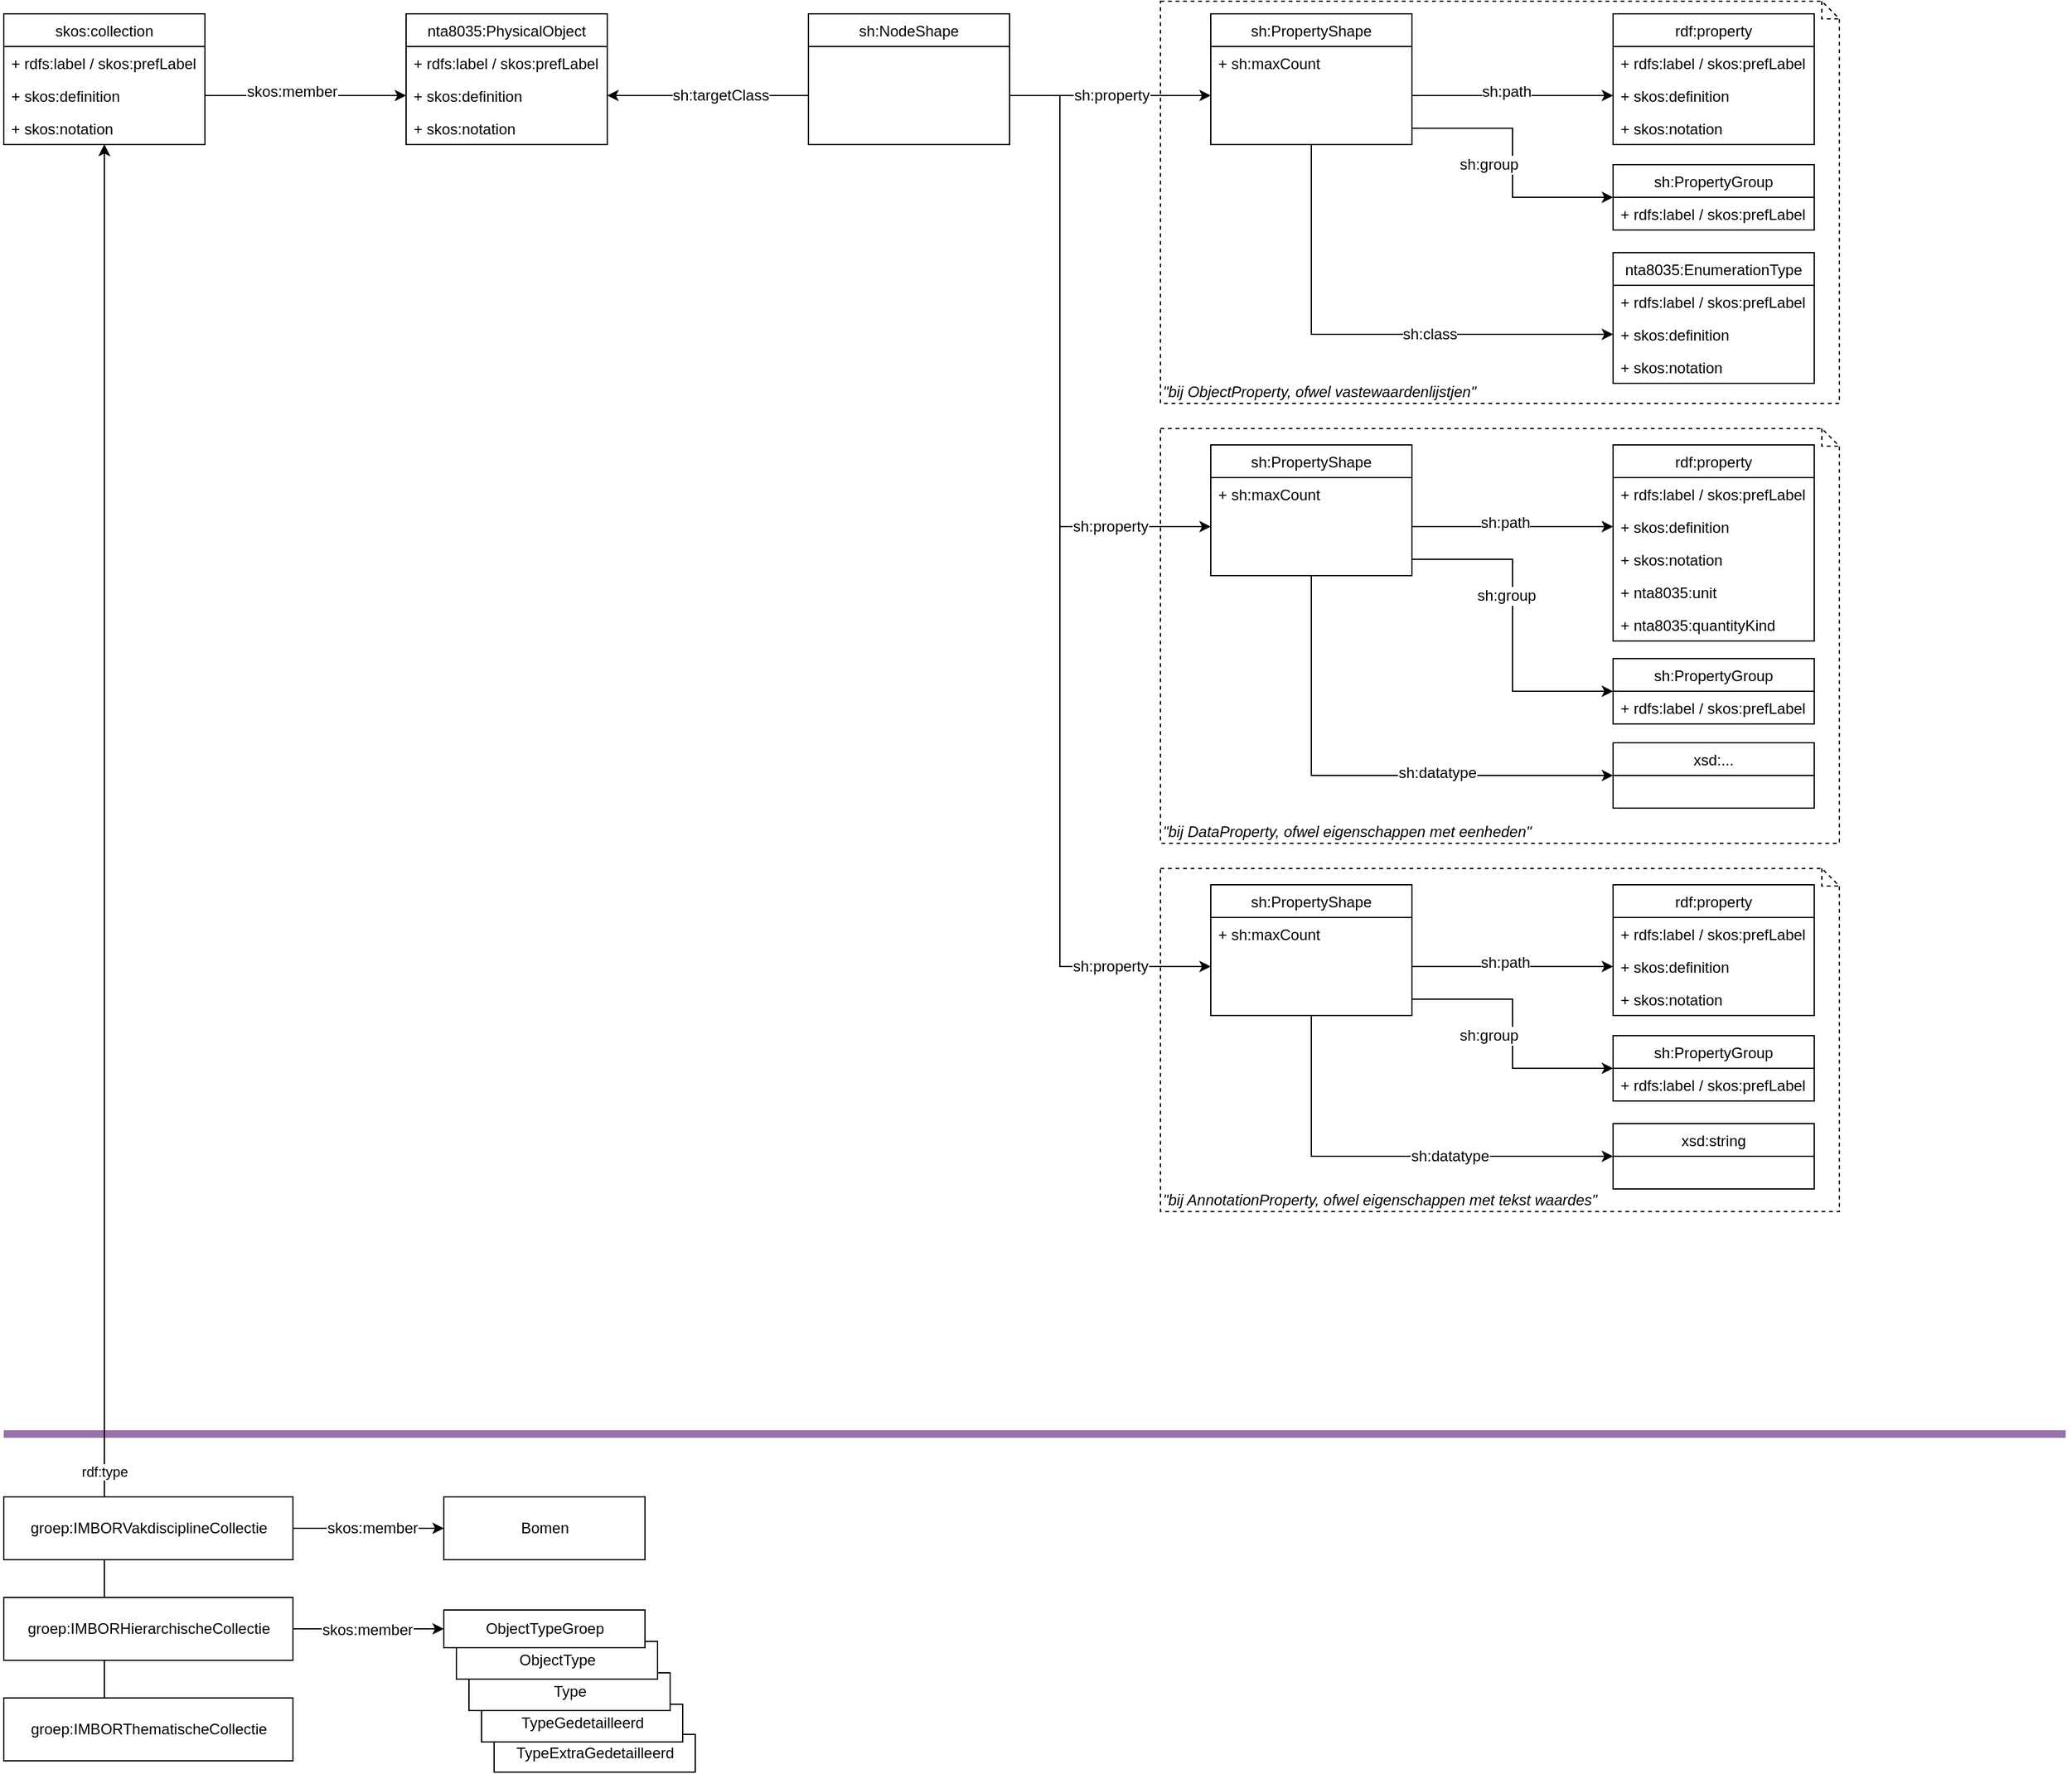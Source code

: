 <mxfile version="12.6.7" type="github">
  <diagram id="uO4dAVEa6rhhREKeQXkx" name="Page-1">
    <mxGraphModel dx="1662" dy="909" grid="1" gridSize="10" guides="1" tooltips="1" connect="1" arrows="1" fold="1" page="1" pageScale="1" pageWidth="1654" pageHeight="1169" math="0" shadow="0">
      <root>
        <mxCell id="0"/>
        <mxCell id="1" parent="0"/>
        <mxCell id="aZ_iibs6CTDmy4hI5hPu-140" value="TypeExtraGedetailleerd" style="html=1;" vertex="1" parent="1">
          <mxGeometry x="400" y="1389" width="160" height="30" as="geometry"/>
        </mxCell>
        <mxCell id="aZ_iibs6CTDmy4hI5hPu-139" value="TypeGedetailleerd" style="html=1;" vertex="1" parent="1">
          <mxGeometry x="390" y="1365" width="160" height="30" as="geometry"/>
        </mxCell>
        <mxCell id="aZ_iibs6CTDmy4hI5hPu-138" value="Type" style="html=1;" vertex="1" parent="1">
          <mxGeometry x="380" y="1340" width="160" height="30" as="geometry"/>
        </mxCell>
        <mxCell id="aZ_iibs6CTDmy4hI5hPu-137" value="ObjectType" style="html=1;" vertex="1" parent="1">
          <mxGeometry x="370" y="1315" width="160" height="30" as="geometry"/>
        </mxCell>
        <mxCell id="aZ_iibs6CTDmy4hI5hPu-120" value="&lt;i&gt;&quot;bij AnnotationProperty, ofwel eigenschappen met tekst waardes&quot;&lt;/i&gt;" style="shape=note;whiteSpace=wrap;html=1;size=14;verticalAlign=bottom;align=left;spacingTop=-6;dashed=1;" vertex="1" parent="1">
          <mxGeometry x="930" y="700" width="540" height="273" as="geometry"/>
        </mxCell>
        <mxCell id="aZ_iibs6CTDmy4hI5hPu-119" value="&lt;i&gt;&quot;bij DataProperty, ofwel eigenschappen met eenheden&quot;&lt;/i&gt;" style="shape=note;whiteSpace=wrap;html=1;size=14;verticalAlign=bottom;align=left;spacingTop=-6;dashed=1;" vertex="1" parent="1">
          <mxGeometry x="930" y="350" width="540" height="330" as="geometry"/>
        </mxCell>
        <mxCell id="aZ_iibs6CTDmy4hI5hPu-118" value="&lt;i&gt;&quot;bij ObjectProperty, ofwel vastewaardenlijstjen&quot;&lt;/i&gt;" style="shape=note;whiteSpace=wrap;html=1;size=14;verticalAlign=bottom;align=left;spacingTop=-6;dashed=1;" vertex="1" parent="1">
          <mxGeometry x="930" y="10" width="540" height="320" as="geometry"/>
        </mxCell>
        <mxCell id="aZ_iibs6CTDmy4hI5hPu-1" value="nta8035:PhysicalObject" style="swimlane;fontStyle=0;childLayout=stackLayout;horizontal=1;startSize=26;fillColor=none;horizontalStack=0;resizeParent=1;resizeParentMax=0;resizeLast=0;collapsible=1;marginBottom=0;" vertex="1" parent="1">
          <mxGeometry x="330" y="20" width="160" height="104" as="geometry"/>
        </mxCell>
        <mxCell id="aZ_iibs6CTDmy4hI5hPu-2" value="+ rdfs:label / skos:prefLabel" style="text;strokeColor=none;fillColor=none;align=left;verticalAlign=top;spacingLeft=4;spacingRight=4;overflow=hidden;rotatable=0;points=[[0,0.5],[1,0.5]];portConstraint=eastwest;" vertex="1" parent="aZ_iibs6CTDmy4hI5hPu-1">
          <mxGeometry y="26" width="160" height="26" as="geometry"/>
        </mxCell>
        <mxCell id="aZ_iibs6CTDmy4hI5hPu-4" value="+ skos:definition" style="text;strokeColor=none;fillColor=none;align=left;verticalAlign=top;spacingLeft=4;spacingRight=4;overflow=hidden;rotatable=0;points=[[0,0.5],[1,0.5]];portConstraint=eastwest;" vertex="1" parent="aZ_iibs6CTDmy4hI5hPu-1">
          <mxGeometry y="52" width="160" height="26" as="geometry"/>
        </mxCell>
        <mxCell id="aZ_iibs6CTDmy4hI5hPu-127" value="+ skos:notation" style="text;strokeColor=none;fillColor=none;align=left;verticalAlign=top;spacingLeft=4;spacingRight=4;overflow=hidden;rotatable=0;points=[[0,0.5],[1,0.5]];portConstraint=eastwest;" vertex="1" parent="aZ_iibs6CTDmy4hI5hPu-1">
          <mxGeometry y="78" width="160" height="26" as="geometry"/>
        </mxCell>
        <mxCell id="aZ_iibs6CTDmy4hI5hPu-5" value="skos:collection" style="swimlane;fontStyle=0;childLayout=stackLayout;horizontal=1;startSize=26;fillColor=none;horizontalStack=0;resizeParent=1;resizeParentMax=0;resizeLast=0;collapsible=1;marginBottom=0;" vertex="1" parent="1">
          <mxGeometry x="10" y="20" width="160" height="104" as="geometry"/>
        </mxCell>
        <mxCell id="aZ_iibs6CTDmy4hI5hPu-6" value="+ rdfs:label / skos:prefLabel" style="text;strokeColor=none;fillColor=none;align=left;verticalAlign=top;spacingLeft=4;spacingRight=4;overflow=hidden;rotatable=0;points=[[0,0.5],[1,0.5]];portConstraint=eastwest;" vertex="1" parent="aZ_iibs6CTDmy4hI5hPu-5">
          <mxGeometry y="26" width="160" height="26" as="geometry"/>
        </mxCell>
        <mxCell id="aZ_iibs6CTDmy4hI5hPu-7" value="+ skos:definition" style="text;strokeColor=none;fillColor=none;align=left;verticalAlign=top;spacingLeft=4;spacingRight=4;overflow=hidden;rotatable=0;points=[[0,0.5],[1,0.5]];portConstraint=eastwest;" vertex="1" parent="aZ_iibs6CTDmy4hI5hPu-5">
          <mxGeometry y="52" width="160" height="26" as="geometry"/>
        </mxCell>
        <mxCell id="aZ_iibs6CTDmy4hI5hPu-8" value="+ skos:notation" style="text;strokeColor=none;fillColor=none;align=left;verticalAlign=top;spacingLeft=4;spacingRight=4;overflow=hidden;rotatable=0;points=[[0,0.5],[1,0.5]];portConstraint=eastwest;" vertex="1" parent="aZ_iibs6CTDmy4hI5hPu-5">
          <mxGeometry y="78" width="160" height="26" as="geometry"/>
        </mxCell>
        <mxCell id="aZ_iibs6CTDmy4hI5hPu-9" style="edgeStyle=orthogonalEdgeStyle;rounded=0;orthogonalLoop=1;jettySize=auto;html=1;entryX=0;entryY=0.5;entryDx=0;entryDy=0;" edge="1" parent="1" source="aZ_iibs6CTDmy4hI5hPu-7">
          <mxGeometry relative="1" as="geometry">
            <mxPoint x="330" y="85" as="targetPoint"/>
          </mxGeometry>
        </mxCell>
        <mxCell id="aZ_iibs6CTDmy4hI5hPu-10" value="&lt;div&gt;skos:member&lt;/div&gt;" style="text;html=1;align=center;verticalAlign=middle;resizable=0;points=[];labelBackgroundColor=#ffffff;" vertex="1" connectable="0" parent="aZ_iibs6CTDmy4hI5hPu-9">
          <mxGeometry x="-0.143" y="3" relative="1" as="geometry">
            <mxPoint as="offset"/>
          </mxGeometry>
        </mxCell>
        <mxCell id="aZ_iibs6CTDmy4hI5hPu-21" style="edgeStyle=orthogonalEdgeStyle;rounded=0;orthogonalLoop=1;jettySize=auto;html=1;entryX=0;entryY=0.5;entryDx=0;entryDy=0;exitX=1;exitY=0.5;exitDx=0;exitDy=0;" edge="1" parent="1" source="aZ_iibs6CTDmy4hI5hPu-13" target="aZ_iibs6CTDmy4hI5hPu-19">
          <mxGeometry relative="1" as="geometry"/>
        </mxCell>
        <mxCell id="aZ_iibs6CTDmy4hI5hPu-22" value="sh:property" style="text;html=1;align=center;verticalAlign=middle;resizable=0;points=[];labelBackgroundColor=#ffffff;" vertex="1" connectable="0" parent="aZ_iibs6CTDmy4hI5hPu-21">
          <mxGeometry x="0.317" y="-2" relative="1" as="geometry">
            <mxPoint x="-25" y="-2" as="offset"/>
          </mxGeometry>
        </mxCell>
        <mxCell id="aZ_iibs6CTDmy4hI5hPu-11" value="sh:NodeShape" style="swimlane;fontStyle=0;childLayout=stackLayout;horizontal=1;startSize=26;fillColor=none;horizontalStack=0;resizeParent=1;resizeParentMax=0;resizeLast=0;collapsible=1;marginBottom=0;" vertex="1" parent="1">
          <mxGeometry x="650" y="20" width="160" height="104" as="geometry"/>
        </mxCell>
        <mxCell id="aZ_iibs6CTDmy4hI5hPu-12" value=" " style="text;strokeColor=none;fillColor=none;align=left;verticalAlign=top;spacingLeft=4;spacingRight=4;overflow=hidden;rotatable=0;points=[[0,0.5],[1,0.5]];portConstraint=eastwest;" vertex="1" parent="aZ_iibs6CTDmy4hI5hPu-11">
          <mxGeometry y="26" width="160" height="26" as="geometry"/>
        </mxCell>
        <mxCell id="aZ_iibs6CTDmy4hI5hPu-13" value=" " style="text;strokeColor=none;fillColor=none;align=left;verticalAlign=top;spacingLeft=4;spacingRight=4;overflow=hidden;rotatable=0;points=[[0,0.5],[1,0.5]];portConstraint=eastwest;" vertex="1" parent="aZ_iibs6CTDmy4hI5hPu-11">
          <mxGeometry y="52" width="160" height="26" as="geometry"/>
        </mxCell>
        <mxCell id="aZ_iibs6CTDmy4hI5hPu-14" value=" " style="text;strokeColor=none;fillColor=none;align=left;verticalAlign=top;spacingLeft=4;spacingRight=4;overflow=hidden;rotatable=0;points=[[0,0.5],[1,0.5]];portConstraint=eastwest;" vertex="1" parent="aZ_iibs6CTDmy4hI5hPu-11">
          <mxGeometry y="78" width="160" height="26" as="geometry"/>
        </mxCell>
        <mxCell id="aZ_iibs6CTDmy4hI5hPu-15" style="edgeStyle=orthogonalEdgeStyle;rounded=0;orthogonalLoop=1;jettySize=auto;html=1;entryX=1;entryY=0.5;entryDx=0;entryDy=0;" edge="1" parent="1" source="aZ_iibs6CTDmy4hI5hPu-13">
          <mxGeometry relative="1" as="geometry">
            <mxPoint x="490" y="85" as="targetPoint"/>
          </mxGeometry>
        </mxCell>
        <mxCell id="aZ_iibs6CTDmy4hI5hPu-16" value="sh:targetClass" style="text;html=1;align=center;verticalAlign=middle;resizable=0;points=[];labelBackgroundColor=#ffffff;" vertex="1" connectable="0" parent="aZ_iibs6CTDmy4hI5hPu-15">
          <mxGeometry x="-0.419" y="4" relative="1" as="geometry">
            <mxPoint x="-24" y="-4" as="offset"/>
          </mxGeometry>
        </mxCell>
        <mxCell id="aZ_iibs6CTDmy4hI5hPu-27" style="edgeStyle=orthogonalEdgeStyle;rounded=0;orthogonalLoop=1;jettySize=auto;html=1;entryX=0;entryY=0.5;entryDx=0;entryDy=0;exitX=1;exitY=0.5;exitDx=0;exitDy=0;" edge="1" parent="1" source="aZ_iibs6CTDmy4hI5hPu-19">
          <mxGeometry relative="1" as="geometry">
            <mxPoint x="1290" y="85" as="targetPoint"/>
          </mxGeometry>
        </mxCell>
        <mxCell id="aZ_iibs6CTDmy4hI5hPu-28" value="sh:path" style="text;html=1;align=center;verticalAlign=middle;resizable=0;points=[];labelBackgroundColor=#ffffff;" vertex="1" connectable="0" parent="aZ_iibs6CTDmy4hI5hPu-27">
          <mxGeometry x="-0.074" y="3" relative="1" as="geometry">
            <mxPoint as="offset"/>
          </mxGeometry>
        </mxCell>
        <mxCell id="aZ_iibs6CTDmy4hI5hPu-33" style="edgeStyle=orthogonalEdgeStyle;rounded=0;orthogonalLoop=1;jettySize=auto;html=1;entryX=0;entryY=0.5;entryDx=0;entryDy=0;" edge="1" parent="1" source="aZ_iibs6CTDmy4hI5hPu-17" target="aZ_iibs6CTDmy4hI5hPu-31">
          <mxGeometry relative="1" as="geometry">
            <mxPoint x="1090" y="140" as="sourcePoint"/>
            <mxPoint x="1250" y="330" as="targetPoint"/>
          </mxGeometry>
        </mxCell>
        <mxCell id="aZ_iibs6CTDmy4hI5hPu-34" value="sh:class" style="text;html=1;align=center;verticalAlign=middle;resizable=0;points=[];labelBackgroundColor=#ffffff;" vertex="1" connectable="0" parent="aZ_iibs6CTDmy4hI5hPu-33">
          <mxGeometry x="0.261" y="-22" relative="1" as="geometry">
            <mxPoint x="-2" y="-22" as="offset"/>
          </mxGeometry>
        </mxCell>
        <mxCell id="aZ_iibs6CTDmy4hI5hPu-50" style="edgeStyle=orthogonalEdgeStyle;rounded=0;orthogonalLoop=1;jettySize=auto;html=1;entryX=0;entryY=0.5;entryDx=0;entryDy=0;exitX=1;exitY=0.5;exitDx=0;exitDy=0;" edge="1" parent="1" source="aZ_iibs6CTDmy4hI5hPu-20" target="aZ_iibs6CTDmy4hI5hPu-46">
          <mxGeometry relative="1" as="geometry">
            <mxPoint x="1110" y="170" as="sourcePoint"/>
          </mxGeometry>
        </mxCell>
        <mxCell id="aZ_iibs6CTDmy4hI5hPu-51" value="sh:group" style="text;html=1;align=center;verticalAlign=middle;resizable=0;points=[];labelBackgroundColor=#ffffff;" vertex="1" connectable="0" parent="aZ_iibs6CTDmy4hI5hPu-50">
          <mxGeometry x="-0.436" relative="1" as="geometry">
            <mxPoint y="29" as="offset"/>
          </mxGeometry>
        </mxCell>
        <mxCell id="aZ_iibs6CTDmy4hI5hPu-17" value="sh:PropertyShape" style="swimlane;fontStyle=0;childLayout=stackLayout;horizontal=1;startSize=26;fillColor=none;horizontalStack=0;resizeParent=1;resizeParentMax=0;resizeLast=0;collapsible=1;marginBottom=0;" vertex="1" parent="1">
          <mxGeometry x="970" y="20" width="160" height="104" as="geometry"/>
        </mxCell>
        <mxCell id="aZ_iibs6CTDmy4hI5hPu-18" value="+ sh:maxCount" style="text;strokeColor=none;fillColor=none;align=left;verticalAlign=top;spacingLeft=4;spacingRight=4;overflow=hidden;rotatable=0;points=[[0,0.5],[1,0.5]];portConstraint=eastwest;" vertex="1" parent="aZ_iibs6CTDmy4hI5hPu-17">
          <mxGeometry y="26" width="160" height="26" as="geometry"/>
        </mxCell>
        <mxCell id="aZ_iibs6CTDmy4hI5hPu-19" value=" " style="text;strokeColor=none;fillColor=none;align=left;verticalAlign=top;spacingLeft=4;spacingRight=4;overflow=hidden;rotatable=0;points=[[0,0.5],[1,0.5]];portConstraint=eastwest;" vertex="1" parent="aZ_iibs6CTDmy4hI5hPu-17">
          <mxGeometry y="52" width="160" height="26" as="geometry"/>
        </mxCell>
        <mxCell id="aZ_iibs6CTDmy4hI5hPu-20" value=" " style="text;strokeColor=none;fillColor=none;align=left;verticalAlign=top;spacingLeft=4;spacingRight=4;overflow=hidden;rotatable=0;points=[[0,0.5],[1,0.5]];portConstraint=eastwest;" vertex="1" parent="aZ_iibs6CTDmy4hI5hPu-17">
          <mxGeometry y="78" width="160" height="26" as="geometry"/>
        </mxCell>
        <mxCell id="aZ_iibs6CTDmy4hI5hPu-23" value="rdf:property" style="swimlane;fontStyle=0;childLayout=stackLayout;horizontal=1;startSize=26;fillColor=none;horizontalStack=0;resizeParent=1;resizeParentMax=0;resizeLast=0;collapsible=1;marginBottom=0;" vertex="1" parent="1">
          <mxGeometry x="1290" y="20" width="160" height="104" as="geometry"/>
        </mxCell>
        <mxCell id="aZ_iibs6CTDmy4hI5hPu-24" value="+ rdfs:label / skos:prefLabel" style="text;strokeColor=none;fillColor=none;align=left;verticalAlign=top;spacingLeft=4;spacingRight=4;overflow=hidden;rotatable=0;points=[[0,0.5],[1,0.5]];portConstraint=eastwest;fontStyle=0" vertex="1" parent="aZ_iibs6CTDmy4hI5hPu-23">
          <mxGeometry y="26" width="160" height="26" as="geometry"/>
        </mxCell>
        <mxCell id="aZ_iibs6CTDmy4hI5hPu-128" value="+ skos:definition" style="text;strokeColor=none;fillColor=none;align=left;verticalAlign=top;spacingLeft=4;spacingRight=4;overflow=hidden;rotatable=0;points=[[0,0.5],[1,0.5]];portConstraint=eastwest;" vertex="1" parent="aZ_iibs6CTDmy4hI5hPu-23">
          <mxGeometry y="52" width="160" height="26" as="geometry"/>
        </mxCell>
        <mxCell id="aZ_iibs6CTDmy4hI5hPu-26" value="+ skos:notation" style="text;strokeColor=none;fillColor=none;align=left;verticalAlign=top;spacingLeft=4;spacingRight=4;overflow=hidden;rotatable=0;points=[[0,0.5],[1,0.5]];portConstraint=eastwest;" vertex="1" parent="aZ_iibs6CTDmy4hI5hPu-23">
          <mxGeometry y="78" width="160" height="26" as="geometry"/>
        </mxCell>
        <mxCell id="aZ_iibs6CTDmy4hI5hPu-29" value="nta8035:EnumerationType" style="swimlane;fontStyle=0;childLayout=stackLayout;horizontal=1;startSize=26;fillColor=none;horizontalStack=0;resizeParent=1;resizeParentMax=0;resizeLast=0;collapsible=1;marginBottom=0;" vertex="1" parent="1">
          <mxGeometry x="1290" y="210" width="160" height="104" as="geometry"/>
        </mxCell>
        <mxCell id="aZ_iibs6CTDmy4hI5hPu-30" value="+ rdfs:label / skos:prefLabel" style="text;strokeColor=none;fillColor=none;align=left;verticalAlign=top;spacingLeft=4;spacingRight=4;overflow=hidden;rotatable=0;points=[[0,0.5],[1,0.5]];portConstraint=eastwest;" vertex="1" parent="aZ_iibs6CTDmy4hI5hPu-29">
          <mxGeometry y="26" width="160" height="26" as="geometry"/>
        </mxCell>
        <mxCell id="aZ_iibs6CTDmy4hI5hPu-31" value="+ skos:definition" style="text;strokeColor=none;fillColor=none;align=left;verticalAlign=top;spacingLeft=4;spacingRight=4;overflow=hidden;rotatable=0;points=[[0,0.5],[1,0.5]];portConstraint=eastwest;" vertex="1" parent="aZ_iibs6CTDmy4hI5hPu-29">
          <mxGeometry y="52" width="160" height="26" as="geometry"/>
        </mxCell>
        <mxCell id="aZ_iibs6CTDmy4hI5hPu-32" value="+ skos:notation" style="text;strokeColor=none;fillColor=none;align=left;verticalAlign=top;spacingLeft=4;spacingRight=4;overflow=hidden;rotatable=0;points=[[0,0.5],[1,0.5]];portConstraint=eastwest;" vertex="1" parent="aZ_iibs6CTDmy4hI5hPu-29">
          <mxGeometry y="78" width="160" height="26" as="geometry"/>
        </mxCell>
        <mxCell id="aZ_iibs6CTDmy4hI5hPu-46" value="sh:PropertyGroup" style="swimlane;fontStyle=0;childLayout=stackLayout;horizontal=1;startSize=26;fillColor=none;horizontalStack=0;resizeParent=1;resizeParentMax=0;resizeLast=0;collapsible=1;marginBottom=0;" vertex="1" parent="1">
          <mxGeometry x="1290" y="140" width="160" height="52" as="geometry"/>
        </mxCell>
        <mxCell id="aZ_iibs6CTDmy4hI5hPu-47" value="+ rdfs:label / skos:prefLabel" style="text;strokeColor=none;fillColor=none;align=left;verticalAlign=top;spacingLeft=4;spacingRight=4;overflow=hidden;rotatable=0;points=[[0,0.5],[1,0.5]];portConstraint=eastwest;" vertex="1" parent="aZ_iibs6CTDmy4hI5hPu-46">
          <mxGeometry y="26" width="160" height="26" as="geometry"/>
        </mxCell>
        <mxCell id="aZ_iibs6CTDmy4hI5hPu-54" value="groep:IMBORThematischeCollectie" style="html=1;" vertex="1" parent="1">
          <mxGeometry x="10" y="1360" width="230" height="50" as="geometry"/>
        </mxCell>
        <mxCell id="aZ_iibs6CTDmy4hI5hPu-56" value="rdf:type" style="edgeStyle=orthogonalEdgeStyle;rounded=0;orthogonalLoop=1;jettySize=auto;html=1;exitX=0.5;exitY=0;exitDx=0;exitDy=0;" edge="1" parent="1" source="aZ_iibs6CTDmy4hI5hPu-53" target="aZ_iibs6CTDmy4hI5hPu-5">
          <mxGeometry x="-0.879" y="-10" relative="1" as="geometry">
            <mxPoint x="100" y="190" as="sourcePoint"/>
            <mxPoint x="100" y="134" as="targetPoint"/>
            <Array as="points">
              <mxPoint x="90" y="190"/>
              <mxPoint x="90" y="190"/>
            </Array>
            <mxPoint as="offset"/>
          </mxGeometry>
        </mxCell>
        <mxCell id="aZ_iibs6CTDmy4hI5hPu-57" value="rdf:type" style="edgeStyle=orthogonalEdgeStyle;rounded=0;orthogonalLoop=1;jettySize=auto;html=1;exitX=0.5;exitY=0;exitDx=0;exitDy=0;" edge="1" parent="1" source="aZ_iibs6CTDmy4hI5hPu-54" target="aZ_iibs6CTDmy4hI5hPu-5">
          <mxGeometry x="-0.757" y="-30" relative="1" as="geometry">
            <mxPoint x="100" y="270" as="sourcePoint"/>
            <mxPoint x="100" y="134" as="targetPoint"/>
            <Array as="points">
              <mxPoint x="90" y="230"/>
              <mxPoint x="90" y="230"/>
            </Array>
            <mxPoint as="offset"/>
          </mxGeometry>
        </mxCell>
        <mxCell id="aZ_iibs6CTDmy4hI5hPu-135" style="edgeStyle=orthogonalEdgeStyle;rounded=0;orthogonalLoop=1;jettySize=auto;html=1;entryX=0;entryY=0.5;entryDx=0;entryDy=0;strokeWidth=1;" edge="1" parent="1" source="aZ_iibs6CTDmy4hI5hPu-53" target="aZ_iibs6CTDmy4hI5hPu-134">
          <mxGeometry relative="1" as="geometry"/>
        </mxCell>
        <mxCell id="aZ_iibs6CTDmy4hI5hPu-53" value="groep:IMBORHierarchischeCollectie" style="html=1;" vertex="1" parent="1">
          <mxGeometry x="10" y="1280" width="230" height="50" as="geometry"/>
        </mxCell>
        <mxCell id="aZ_iibs6CTDmy4hI5hPu-58" style="edgeStyle=orthogonalEdgeStyle;rounded=0;orthogonalLoop=1;jettySize=auto;html=1;entryX=0;entryY=0.5;entryDx=0;entryDy=0;exitX=1;exitY=0.5;exitDx=0;exitDy=0;" edge="1" parent="1" target="aZ_iibs6CTDmy4hI5hPu-70" source="aZ_iibs6CTDmy4hI5hPu-13">
          <mxGeometry relative="1" as="geometry">
            <mxPoint x="810" y="465" as="sourcePoint"/>
            <Array as="points">
              <mxPoint x="850" y="85"/>
              <mxPoint x="850" y="428"/>
            </Array>
          </mxGeometry>
        </mxCell>
        <mxCell id="aZ_iibs6CTDmy4hI5hPu-59" value="sh:property" style="text;html=1;align=center;verticalAlign=middle;resizable=0;points=[];labelBackgroundColor=#ffffff;" vertex="1" connectable="0" parent="aZ_iibs6CTDmy4hI5hPu-58">
          <mxGeometry x="0.317" y="-2" relative="1" as="geometry">
            <mxPoint x="42" y="52.17" as="offset"/>
          </mxGeometry>
        </mxCell>
        <mxCell id="aZ_iibs6CTDmy4hI5hPu-60" style="edgeStyle=orthogonalEdgeStyle;rounded=0;orthogonalLoop=1;jettySize=auto;html=1;exitX=1;exitY=0.5;exitDx=0;exitDy=0;entryX=0;entryY=0.5;entryDx=0;entryDy=0;" edge="1" parent="1" source="aZ_iibs6CTDmy4hI5hPu-70" target="aZ_iibs6CTDmy4hI5hPu-129">
          <mxGeometry relative="1" as="geometry">
            <mxPoint x="1250" y="383" as="targetPoint"/>
          </mxGeometry>
        </mxCell>
        <mxCell id="aZ_iibs6CTDmy4hI5hPu-61" value="sh:path" style="text;html=1;align=center;verticalAlign=middle;resizable=0;points=[];labelBackgroundColor=#ffffff;" vertex="1" connectable="0" parent="aZ_iibs6CTDmy4hI5hPu-60">
          <mxGeometry x="-0.074" y="3" relative="1" as="geometry">
            <mxPoint as="offset"/>
          </mxGeometry>
        </mxCell>
        <mxCell id="aZ_iibs6CTDmy4hI5hPu-64" style="edgeStyle=orthogonalEdgeStyle;rounded=0;orthogonalLoop=1;jettySize=auto;html=1;entryX=0;entryY=0.5;entryDx=0;entryDy=0;" edge="1" parent="1" source="aZ_iibs6CTDmy4hI5hPu-68" target="aZ_iibs6CTDmy4hI5hPu-80">
          <mxGeometry relative="1" as="geometry">
            <mxPoint x="1290" y="652" as="targetPoint"/>
            <Array as="points">
              <mxPoint x="1050" y="626"/>
            </Array>
          </mxGeometry>
        </mxCell>
        <mxCell id="aZ_iibs6CTDmy4hI5hPu-65" value="sh:datatype" style="text;html=1;align=center;verticalAlign=middle;resizable=0;points=[];labelBackgroundColor=#ffffff;" vertex="1" connectable="0" parent="aZ_iibs6CTDmy4hI5hPu-64">
          <mxGeometry x="0.24" y="-35" relative="1" as="geometry">
            <mxPoint x="11.67" y="-37" as="offset"/>
          </mxGeometry>
        </mxCell>
        <mxCell id="aZ_iibs6CTDmy4hI5hPu-66" style="edgeStyle=orthogonalEdgeStyle;rounded=0;orthogonalLoop=1;jettySize=auto;html=1;entryX=0;entryY=0.5;entryDx=0;entryDy=0;exitX=1;exitY=0.5;exitDx=0;exitDy=0;" edge="1" parent="1" source="aZ_iibs6CTDmy4hI5hPu-71" target="aZ_iibs6CTDmy4hI5hPu-84">
          <mxGeometry relative="1" as="geometry">
            <mxPoint x="1110" y="513" as="sourcePoint"/>
          </mxGeometry>
        </mxCell>
        <mxCell id="aZ_iibs6CTDmy4hI5hPu-67" value="sh:group" style="text;html=1;align=center;verticalAlign=middle;resizable=0;points=[];labelBackgroundColor=#ffffff;" vertex="1" connectable="0" parent="aZ_iibs6CTDmy4hI5hPu-66">
          <mxGeometry x="-0.436" relative="1" as="geometry">
            <mxPoint y="29" as="offset"/>
          </mxGeometry>
        </mxCell>
        <mxCell id="aZ_iibs6CTDmy4hI5hPu-68" value="sh:PropertyShape" style="swimlane;fontStyle=0;childLayout=stackLayout;horizontal=1;startSize=26;fillColor=none;horizontalStack=0;resizeParent=1;resizeParentMax=0;resizeLast=0;collapsible=1;marginBottom=0;" vertex="1" parent="1">
          <mxGeometry x="970" y="363" width="160" height="104" as="geometry"/>
        </mxCell>
        <mxCell id="aZ_iibs6CTDmy4hI5hPu-69" value="+ sh:maxCount" style="text;strokeColor=none;fillColor=none;align=left;verticalAlign=top;spacingLeft=4;spacingRight=4;overflow=hidden;rotatable=0;points=[[0,0.5],[1,0.5]];portConstraint=eastwest;" vertex="1" parent="aZ_iibs6CTDmy4hI5hPu-68">
          <mxGeometry y="26" width="160" height="26" as="geometry"/>
        </mxCell>
        <mxCell id="aZ_iibs6CTDmy4hI5hPu-70" value=" " style="text;strokeColor=none;fillColor=none;align=left;verticalAlign=top;spacingLeft=4;spacingRight=4;overflow=hidden;rotatable=0;points=[[0,0.5],[1,0.5]];portConstraint=eastwest;" vertex="1" parent="aZ_iibs6CTDmy4hI5hPu-68">
          <mxGeometry y="52" width="160" height="26" as="geometry"/>
        </mxCell>
        <mxCell id="aZ_iibs6CTDmy4hI5hPu-71" value=" " style="text;strokeColor=none;fillColor=none;align=left;verticalAlign=top;spacingLeft=4;spacingRight=4;overflow=hidden;rotatable=0;points=[[0,0.5],[1,0.5]];portConstraint=eastwest;" vertex="1" parent="aZ_iibs6CTDmy4hI5hPu-68">
          <mxGeometry y="78" width="160" height="26" as="geometry"/>
        </mxCell>
        <mxCell id="aZ_iibs6CTDmy4hI5hPu-72" value="rdf:property" style="swimlane;fontStyle=0;childLayout=stackLayout;horizontal=1;startSize=26;fillColor=none;horizontalStack=0;resizeParent=1;resizeParentMax=0;resizeLast=0;collapsible=1;marginBottom=0;" vertex="1" parent="1">
          <mxGeometry x="1290" y="363" width="160" height="156" as="geometry"/>
        </mxCell>
        <mxCell id="aZ_iibs6CTDmy4hI5hPu-75" value="+ rdfs:label / skos:prefLabel" style="text;strokeColor=none;fillColor=none;align=left;verticalAlign=top;spacingLeft=4;spacingRight=4;overflow=hidden;rotatable=0;points=[[0,0.5],[1,0.5]];portConstraint=eastwest;" vertex="1" parent="aZ_iibs6CTDmy4hI5hPu-72">
          <mxGeometry y="26" width="160" height="26" as="geometry"/>
        </mxCell>
        <mxCell id="aZ_iibs6CTDmy4hI5hPu-129" value="+ skos:definition" style="text;strokeColor=none;fillColor=none;align=left;verticalAlign=top;spacingLeft=4;spacingRight=4;overflow=hidden;rotatable=0;points=[[0,0.5],[1,0.5]];portConstraint=eastwest;" vertex="1" parent="aZ_iibs6CTDmy4hI5hPu-72">
          <mxGeometry y="52" width="160" height="26" as="geometry"/>
        </mxCell>
        <mxCell id="aZ_iibs6CTDmy4hI5hPu-130" value="+ skos:notation" style="text;strokeColor=none;fillColor=none;align=left;verticalAlign=top;spacingLeft=4;spacingRight=4;overflow=hidden;rotatable=0;points=[[0,0.5],[1,0.5]];portConstraint=eastwest;" vertex="1" parent="aZ_iibs6CTDmy4hI5hPu-72">
          <mxGeometry y="78" width="160" height="26" as="geometry"/>
        </mxCell>
        <mxCell id="aZ_iibs6CTDmy4hI5hPu-73" value="+ nta8035:unit" style="text;strokeColor=none;fillColor=none;align=left;verticalAlign=top;spacingLeft=4;spacingRight=4;overflow=hidden;rotatable=0;points=[[0,0.5],[1,0.5]];portConstraint=eastwest;fontStyle=0" vertex="1" parent="aZ_iibs6CTDmy4hI5hPu-72">
          <mxGeometry y="104" width="160" height="26" as="geometry"/>
        </mxCell>
        <mxCell id="aZ_iibs6CTDmy4hI5hPu-74" value="+ nta8035:quantityKind" style="text;strokeColor=none;fillColor=none;align=left;verticalAlign=top;spacingLeft=4;spacingRight=4;overflow=hidden;rotatable=0;points=[[0,0.5],[1,0.5]];portConstraint=eastwest;fontStyle=0" vertex="1" parent="aZ_iibs6CTDmy4hI5hPu-72">
          <mxGeometry y="130" width="160" height="26" as="geometry"/>
        </mxCell>
        <mxCell id="aZ_iibs6CTDmy4hI5hPu-80" value="xsd:..." style="swimlane;fontStyle=0;childLayout=stackLayout;horizontal=1;startSize=26;fillColor=none;horizontalStack=0;resizeParent=1;resizeParentMax=0;resizeLast=0;collapsible=1;marginBottom=0;" vertex="1" parent="1">
          <mxGeometry x="1290" y="600" width="160" height="52" as="geometry"/>
        </mxCell>
        <mxCell id="aZ_iibs6CTDmy4hI5hPu-84" value="sh:PropertyGroup" style="swimlane;fontStyle=0;childLayout=stackLayout;horizontal=1;startSize=26;fillColor=none;horizontalStack=0;resizeParent=1;resizeParentMax=0;resizeLast=0;collapsible=1;marginBottom=0;" vertex="1" parent="1">
          <mxGeometry x="1290" y="533" width="160" height="52" as="geometry"/>
        </mxCell>
        <mxCell id="aZ_iibs6CTDmy4hI5hPu-85" value="+ rdfs:label / skos:prefLabel" style="text;strokeColor=none;fillColor=none;align=left;verticalAlign=top;spacingLeft=4;spacingRight=4;overflow=hidden;rotatable=0;points=[[0,0.5],[1,0.5]];portConstraint=eastwest;" vertex="1" parent="aZ_iibs6CTDmy4hI5hPu-84">
          <mxGeometry y="26" width="160" height="26" as="geometry"/>
        </mxCell>
        <mxCell id="aZ_iibs6CTDmy4hI5hPu-88" style="edgeStyle=orthogonalEdgeStyle;rounded=0;orthogonalLoop=1;jettySize=auto;html=1;entryX=0;entryY=0.5;entryDx=0;entryDy=0;exitX=1;exitY=0.5;exitDx=0;exitDy=0;" edge="1" parent="1" target="aZ_iibs6CTDmy4hI5hPu-100" source="aZ_iibs6CTDmy4hI5hPu-13">
          <mxGeometry relative="1" as="geometry">
            <mxPoint x="810" y="845" as="sourcePoint"/>
            <Array as="points">
              <mxPoint x="850" y="85"/>
              <mxPoint x="850" y="778"/>
            </Array>
          </mxGeometry>
        </mxCell>
        <mxCell id="aZ_iibs6CTDmy4hI5hPu-89" value="sh:property" style="text;html=1;align=center;verticalAlign=middle;resizable=0;points=[];labelBackgroundColor=#ffffff;" vertex="1" connectable="0" parent="aZ_iibs6CTDmy4hI5hPu-88">
          <mxGeometry x="0.317" y="-2" relative="1" as="geometry">
            <mxPoint x="42" y="171.33" as="offset"/>
          </mxGeometry>
        </mxCell>
        <mxCell id="aZ_iibs6CTDmy4hI5hPu-90" style="edgeStyle=orthogonalEdgeStyle;rounded=0;orthogonalLoop=1;jettySize=auto;html=1;entryX=0;entryY=0.5;entryDx=0;entryDy=0;exitX=1;exitY=0.5;exitDx=0;exitDy=0;" edge="1" parent="1" source="aZ_iibs6CTDmy4hI5hPu-100" target="aZ_iibs6CTDmy4hI5hPu-104">
          <mxGeometry relative="1" as="geometry">
            <mxPoint x="1250" y="733" as="targetPoint"/>
          </mxGeometry>
        </mxCell>
        <mxCell id="aZ_iibs6CTDmy4hI5hPu-91" value="sh:path" style="text;html=1;align=center;verticalAlign=middle;resizable=0;points=[];labelBackgroundColor=#ffffff;" vertex="1" connectable="0" parent="aZ_iibs6CTDmy4hI5hPu-90">
          <mxGeometry x="-0.074" y="3" relative="1" as="geometry">
            <mxPoint as="offset"/>
          </mxGeometry>
        </mxCell>
        <mxCell id="aZ_iibs6CTDmy4hI5hPu-94" style="edgeStyle=orthogonalEdgeStyle;rounded=0;orthogonalLoop=1;jettySize=auto;html=1;entryX=0;entryY=0.5;entryDx=0;entryDy=0;" edge="1" parent="1" source="aZ_iibs6CTDmy4hI5hPu-98" target="aZ_iibs6CTDmy4hI5hPu-110">
          <mxGeometry relative="1" as="geometry">
            <mxPoint x="1287" y="992.0" as="targetPoint"/>
            <Array as="points">
              <mxPoint x="1050" y="929"/>
            </Array>
          </mxGeometry>
        </mxCell>
        <mxCell id="aZ_iibs6CTDmy4hI5hPu-95" value="sh:datatype" style="text;html=1;align=center;verticalAlign=middle;resizable=0;points=[];labelBackgroundColor=#ffffff;" vertex="1" connectable="0" parent="aZ_iibs6CTDmy4hI5hPu-94">
          <mxGeometry x="0.24" y="-35" relative="1" as="geometry">
            <mxPoint x="3.67" y="-35" as="offset"/>
          </mxGeometry>
        </mxCell>
        <mxCell id="aZ_iibs6CTDmy4hI5hPu-96" style="edgeStyle=orthogonalEdgeStyle;rounded=0;orthogonalLoop=1;jettySize=auto;html=1;entryX=0;entryY=0.5;entryDx=0;entryDy=0;exitX=1;exitY=0.5;exitDx=0;exitDy=0;" edge="1" parent="1" source="aZ_iibs6CTDmy4hI5hPu-101" target="aZ_iibs6CTDmy4hI5hPu-114">
          <mxGeometry relative="1" as="geometry">
            <mxPoint x="1110" y="863" as="sourcePoint"/>
          </mxGeometry>
        </mxCell>
        <mxCell id="aZ_iibs6CTDmy4hI5hPu-97" value="sh:group" style="text;html=1;align=center;verticalAlign=middle;resizable=0;points=[];labelBackgroundColor=#ffffff;" vertex="1" connectable="0" parent="aZ_iibs6CTDmy4hI5hPu-96">
          <mxGeometry x="-0.436" relative="1" as="geometry">
            <mxPoint y="29" as="offset"/>
          </mxGeometry>
        </mxCell>
        <mxCell id="aZ_iibs6CTDmy4hI5hPu-98" value="sh:PropertyShape" style="swimlane;fontStyle=0;childLayout=stackLayout;horizontal=1;startSize=26;fillColor=none;horizontalStack=0;resizeParent=1;resizeParentMax=0;resizeLast=0;collapsible=1;marginBottom=0;" vertex="1" parent="1">
          <mxGeometry x="970" y="713" width="160" height="104" as="geometry"/>
        </mxCell>
        <mxCell id="aZ_iibs6CTDmy4hI5hPu-99" value="+ sh:maxCount" style="text;strokeColor=none;fillColor=none;align=left;verticalAlign=top;spacingLeft=4;spacingRight=4;overflow=hidden;rotatable=0;points=[[0,0.5],[1,0.5]];portConstraint=eastwest;" vertex="1" parent="aZ_iibs6CTDmy4hI5hPu-98">
          <mxGeometry y="26" width="160" height="26" as="geometry"/>
        </mxCell>
        <mxCell id="aZ_iibs6CTDmy4hI5hPu-100" value=" " style="text;strokeColor=none;fillColor=none;align=left;verticalAlign=top;spacingLeft=4;spacingRight=4;overflow=hidden;rotatable=0;points=[[0,0.5],[1,0.5]];portConstraint=eastwest;" vertex="1" parent="aZ_iibs6CTDmy4hI5hPu-98">
          <mxGeometry y="52" width="160" height="26" as="geometry"/>
        </mxCell>
        <mxCell id="aZ_iibs6CTDmy4hI5hPu-101" value=" " style="text;strokeColor=none;fillColor=none;align=left;verticalAlign=top;spacingLeft=4;spacingRight=4;overflow=hidden;rotatable=0;points=[[0,0.5],[1,0.5]];portConstraint=eastwest;" vertex="1" parent="aZ_iibs6CTDmy4hI5hPu-98">
          <mxGeometry y="78" width="160" height="26" as="geometry"/>
        </mxCell>
        <mxCell id="aZ_iibs6CTDmy4hI5hPu-102" value="rdf:property" style="swimlane;fontStyle=0;childLayout=stackLayout;horizontal=1;startSize=26;fillColor=none;horizontalStack=0;resizeParent=1;resizeParentMax=0;resizeLast=0;collapsible=1;marginBottom=0;" vertex="1" parent="1">
          <mxGeometry x="1290" y="713" width="160" height="104" as="geometry"/>
        </mxCell>
        <mxCell id="aZ_iibs6CTDmy4hI5hPu-103" value="+ rdfs:label / skos:prefLabel" style="text;strokeColor=none;fillColor=none;align=left;verticalAlign=top;spacingLeft=4;spacingRight=4;overflow=hidden;rotatable=0;points=[[0,0.5],[1,0.5]];portConstraint=eastwest;fontStyle=0" vertex="1" parent="aZ_iibs6CTDmy4hI5hPu-102">
          <mxGeometry y="26" width="160" height="26" as="geometry"/>
        </mxCell>
        <mxCell id="aZ_iibs6CTDmy4hI5hPu-104" value="+ skos:definition" style="text;strokeColor=none;fillColor=none;align=left;verticalAlign=top;spacingLeft=4;spacingRight=4;overflow=hidden;rotatable=0;points=[[0,0.5],[1,0.5]];portConstraint=eastwest;fontStyle=0" vertex="1" parent="aZ_iibs6CTDmy4hI5hPu-102">
          <mxGeometry y="52" width="160" height="26" as="geometry"/>
        </mxCell>
        <mxCell id="aZ_iibs6CTDmy4hI5hPu-105" value="+ skos:notation" style="text;strokeColor=none;fillColor=none;align=left;verticalAlign=top;spacingLeft=4;spacingRight=4;overflow=hidden;rotatable=0;points=[[0,0.5],[1,0.5]];portConstraint=eastwest;" vertex="1" parent="aZ_iibs6CTDmy4hI5hPu-102">
          <mxGeometry y="78" width="160" height="26" as="geometry"/>
        </mxCell>
        <mxCell id="aZ_iibs6CTDmy4hI5hPu-110" value="xsd:string" style="swimlane;fontStyle=0;childLayout=stackLayout;horizontal=1;startSize=26;fillColor=none;horizontalStack=0;resizeParent=1;resizeParentMax=0;resizeLast=0;collapsible=1;marginBottom=0;" vertex="1" parent="1">
          <mxGeometry x="1290" y="903" width="160" height="52" as="geometry"/>
        </mxCell>
        <mxCell id="aZ_iibs6CTDmy4hI5hPu-114" value="sh:PropertyGroup" style="swimlane;fontStyle=0;childLayout=stackLayout;horizontal=1;startSize=26;fillColor=none;horizontalStack=0;resizeParent=1;resizeParentMax=0;resizeLast=0;collapsible=1;marginBottom=0;" vertex="1" parent="1">
          <mxGeometry x="1290" y="833" width="160" height="52" as="geometry"/>
        </mxCell>
        <mxCell id="aZ_iibs6CTDmy4hI5hPu-115" value="+ rdfs:label / skos:prefLabel" style="text;strokeColor=none;fillColor=none;align=left;verticalAlign=top;spacingLeft=4;spacingRight=4;overflow=hidden;rotatable=0;points=[[0,0.5],[1,0.5]];portConstraint=eastwest;" vertex="1" parent="aZ_iibs6CTDmy4hI5hPu-114">
          <mxGeometry y="26" width="160" height="26" as="geometry"/>
        </mxCell>
        <mxCell id="aZ_iibs6CTDmy4hI5hPu-121" value="" style="endArrow=none;html=1;fillColor=#e1d5e7;strokeColor=#9673a6;strokeWidth=6;" edge="1" parent="1">
          <mxGeometry width="50" height="50" relative="1" as="geometry">
            <mxPoint x="10" y="1150" as="sourcePoint"/>
            <mxPoint x="1650" y="1150" as="targetPoint"/>
          </mxGeometry>
        </mxCell>
        <mxCell id="aZ_iibs6CTDmy4hI5hPu-132" value="" style="edgeStyle=orthogonalEdgeStyle;rounded=0;orthogonalLoop=1;jettySize=auto;html=1;strokeWidth=1;" edge="1" parent="1" source="aZ_iibs6CTDmy4hI5hPu-52" target="aZ_iibs6CTDmy4hI5hPu-131">
          <mxGeometry relative="1" as="geometry"/>
        </mxCell>
        <mxCell id="aZ_iibs6CTDmy4hI5hPu-133" value="skos:member" style="text;html=1;align=center;verticalAlign=middle;resizable=0;points=[];labelBackgroundColor=#ffffff;" vertex="1" connectable="0" parent="aZ_iibs6CTDmy4hI5hPu-132">
          <mxGeometry x="-0.271" y="1" relative="1" as="geometry">
            <mxPoint x="19" y="1" as="offset"/>
          </mxGeometry>
        </mxCell>
        <mxCell id="aZ_iibs6CTDmy4hI5hPu-52" value="groep:IMBORVakdisciplineCollectie" style="html=1;" vertex="1" parent="1">
          <mxGeometry x="10" y="1200" width="230" height="50" as="geometry"/>
        </mxCell>
        <mxCell id="aZ_iibs6CTDmy4hI5hPu-55" value="rdf:type" style="edgeStyle=orthogonalEdgeStyle;rounded=0;orthogonalLoop=1;jettySize=auto;html=1;" edge="1" parent="1" source="aZ_iibs6CTDmy4hI5hPu-52" target="aZ_iibs6CTDmy4hI5hPu-5">
          <mxGeometry x="-0.963" relative="1" as="geometry">
            <Array as="points">
              <mxPoint x="90" y="140"/>
              <mxPoint x="90" y="140"/>
            </Array>
            <mxPoint as="offset"/>
          </mxGeometry>
        </mxCell>
        <mxCell id="aZ_iibs6CTDmy4hI5hPu-131" value="Bomen" style="html=1;" vertex="1" parent="1">
          <mxGeometry x="360" y="1200" width="160" height="50" as="geometry"/>
        </mxCell>
        <mxCell id="aZ_iibs6CTDmy4hI5hPu-134" value="ObjectTypeGroep" style="html=1;" vertex="1" parent="1">
          <mxGeometry x="360" y="1290" width="160" height="30" as="geometry"/>
        </mxCell>
        <mxCell id="aZ_iibs6CTDmy4hI5hPu-136" value="skos:member" style="text;html=1;align=center;verticalAlign=middle;resizable=0;points=[];labelBackgroundColor=#ffffff;" vertex="1" connectable="0" parent="1">
          <mxGeometry x="280" y="1305" as="geometry">
            <mxPoint x="19" y="1" as="offset"/>
          </mxGeometry>
        </mxCell>
      </root>
    </mxGraphModel>
  </diagram>
</mxfile>

